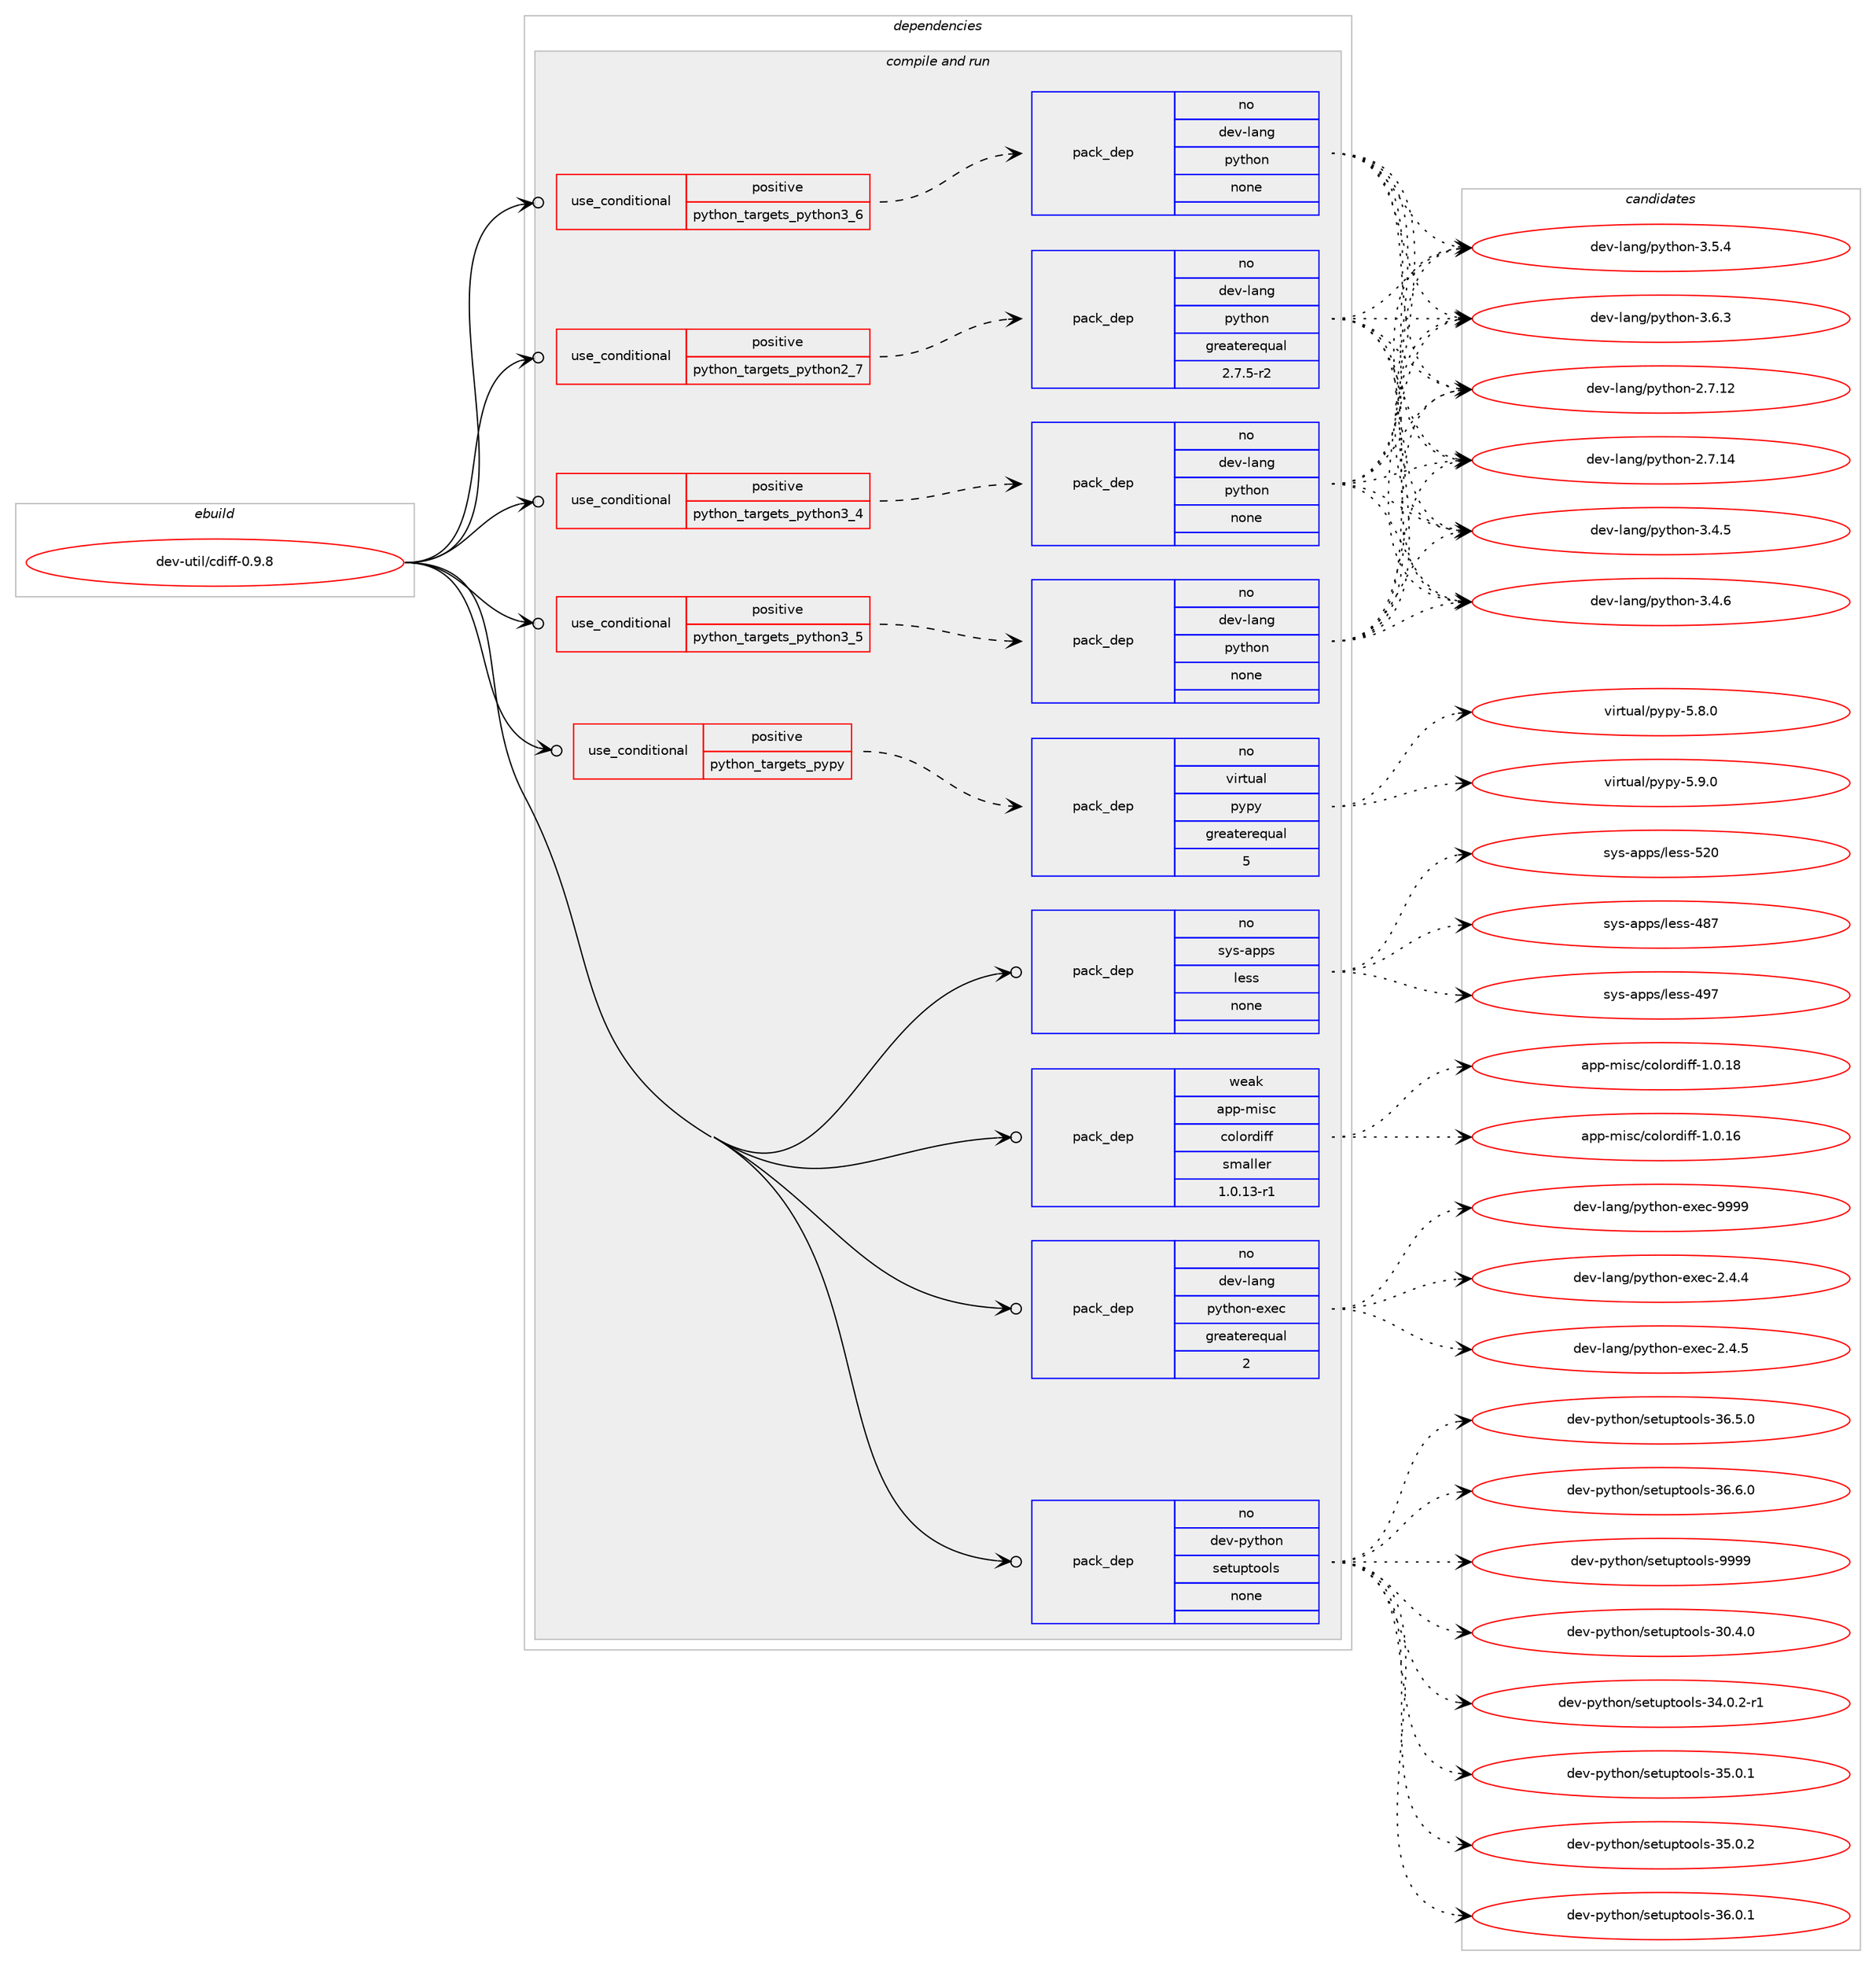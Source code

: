 digraph prolog {

# *************
# Graph options
# *************

newrank=true;
concentrate=true;
compound=true;
graph [rankdir=LR,fontname=Helvetica,fontsize=10,ranksep=1.5];#, ranksep=2.5, nodesep=0.2];
edge  [arrowhead=vee];
node  [fontname=Helvetica,fontsize=10];

# **********
# The ebuild
# **********

subgraph cluster_leftcol {
color=gray;
rank=same;
label=<<i>ebuild</i>>;
id [label="dev-util/cdiff-0.9.8", color=red, width=4, href="../dev-util/cdiff-0.9.8.svg"];
}

# ****************
# The dependencies
# ****************

subgraph cluster_midcol {
color=gray;
label=<<i>dependencies</i>>;
subgraph cluster_compile {
fillcolor="#eeeeee";
style=filled;
label=<<i>compile</i>>;
}
subgraph cluster_compileandrun {
fillcolor="#eeeeee";
style=filled;
label=<<i>compile and run</i>>;
subgraph cond77518 {
dependency282977 [label=<<TABLE BORDER="0" CELLBORDER="1" CELLSPACING="0" CELLPADDING="4"><TR><TD ROWSPAN="3" CELLPADDING="10">use_conditional</TD></TR><TR><TD>positive</TD></TR><TR><TD>python_targets_pypy</TD></TR></TABLE>>, shape=none, color=red];
subgraph pack201251 {
dependency282978 [label=<<TABLE BORDER="0" CELLBORDER="1" CELLSPACING="0" CELLPADDING="4" WIDTH="220"><TR><TD ROWSPAN="6" CELLPADDING="30">pack_dep</TD></TR><TR><TD WIDTH="110">no</TD></TR><TR><TD>virtual</TD></TR><TR><TD>pypy</TD></TR><TR><TD>greaterequal</TD></TR><TR><TD>5</TD></TR></TABLE>>, shape=none, color=blue];
}
dependency282977:e -> dependency282978:w [weight=20,style="dashed",arrowhead="vee"];
}
id:e -> dependency282977:w [weight=20,style="solid",arrowhead="odotvee"];
subgraph cond77519 {
dependency282979 [label=<<TABLE BORDER="0" CELLBORDER="1" CELLSPACING="0" CELLPADDING="4"><TR><TD ROWSPAN="3" CELLPADDING="10">use_conditional</TD></TR><TR><TD>positive</TD></TR><TR><TD>python_targets_python2_7</TD></TR></TABLE>>, shape=none, color=red];
subgraph pack201252 {
dependency282980 [label=<<TABLE BORDER="0" CELLBORDER="1" CELLSPACING="0" CELLPADDING="4" WIDTH="220"><TR><TD ROWSPAN="6" CELLPADDING="30">pack_dep</TD></TR><TR><TD WIDTH="110">no</TD></TR><TR><TD>dev-lang</TD></TR><TR><TD>python</TD></TR><TR><TD>greaterequal</TD></TR><TR><TD>2.7.5-r2</TD></TR></TABLE>>, shape=none, color=blue];
}
dependency282979:e -> dependency282980:w [weight=20,style="dashed",arrowhead="vee"];
}
id:e -> dependency282979:w [weight=20,style="solid",arrowhead="odotvee"];
subgraph cond77520 {
dependency282981 [label=<<TABLE BORDER="0" CELLBORDER="1" CELLSPACING="0" CELLPADDING="4"><TR><TD ROWSPAN="3" CELLPADDING="10">use_conditional</TD></TR><TR><TD>positive</TD></TR><TR><TD>python_targets_python3_4</TD></TR></TABLE>>, shape=none, color=red];
subgraph pack201253 {
dependency282982 [label=<<TABLE BORDER="0" CELLBORDER="1" CELLSPACING="0" CELLPADDING="4" WIDTH="220"><TR><TD ROWSPAN="6" CELLPADDING="30">pack_dep</TD></TR><TR><TD WIDTH="110">no</TD></TR><TR><TD>dev-lang</TD></TR><TR><TD>python</TD></TR><TR><TD>none</TD></TR><TR><TD></TD></TR></TABLE>>, shape=none, color=blue];
}
dependency282981:e -> dependency282982:w [weight=20,style="dashed",arrowhead="vee"];
}
id:e -> dependency282981:w [weight=20,style="solid",arrowhead="odotvee"];
subgraph cond77521 {
dependency282983 [label=<<TABLE BORDER="0" CELLBORDER="1" CELLSPACING="0" CELLPADDING="4"><TR><TD ROWSPAN="3" CELLPADDING="10">use_conditional</TD></TR><TR><TD>positive</TD></TR><TR><TD>python_targets_python3_5</TD></TR></TABLE>>, shape=none, color=red];
subgraph pack201254 {
dependency282984 [label=<<TABLE BORDER="0" CELLBORDER="1" CELLSPACING="0" CELLPADDING="4" WIDTH="220"><TR><TD ROWSPAN="6" CELLPADDING="30">pack_dep</TD></TR><TR><TD WIDTH="110">no</TD></TR><TR><TD>dev-lang</TD></TR><TR><TD>python</TD></TR><TR><TD>none</TD></TR><TR><TD></TD></TR></TABLE>>, shape=none, color=blue];
}
dependency282983:e -> dependency282984:w [weight=20,style="dashed",arrowhead="vee"];
}
id:e -> dependency282983:w [weight=20,style="solid",arrowhead="odotvee"];
subgraph cond77522 {
dependency282985 [label=<<TABLE BORDER="0" CELLBORDER="1" CELLSPACING="0" CELLPADDING="4"><TR><TD ROWSPAN="3" CELLPADDING="10">use_conditional</TD></TR><TR><TD>positive</TD></TR><TR><TD>python_targets_python3_6</TD></TR></TABLE>>, shape=none, color=red];
subgraph pack201255 {
dependency282986 [label=<<TABLE BORDER="0" CELLBORDER="1" CELLSPACING="0" CELLPADDING="4" WIDTH="220"><TR><TD ROWSPAN="6" CELLPADDING="30">pack_dep</TD></TR><TR><TD WIDTH="110">no</TD></TR><TR><TD>dev-lang</TD></TR><TR><TD>python</TD></TR><TR><TD>none</TD></TR><TR><TD></TD></TR></TABLE>>, shape=none, color=blue];
}
dependency282985:e -> dependency282986:w [weight=20,style="dashed",arrowhead="vee"];
}
id:e -> dependency282985:w [weight=20,style="solid",arrowhead="odotvee"];
subgraph pack201256 {
dependency282987 [label=<<TABLE BORDER="0" CELLBORDER="1" CELLSPACING="0" CELLPADDING="4" WIDTH="220"><TR><TD ROWSPAN="6" CELLPADDING="30">pack_dep</TD></TR><TR><TD WIDTH="110">no</TD></TR><TR><TD>dev-lang</TD></TR><TR><TD>python-exec</TD></TR><TR><TD>greaterequal</TD></TR><TR><TD>2</TD></TR></TABLE>>, shape=none, color=blue];
}
id:e -> dependency282987:w [weight=20,style="solid",arrowhead="odotvee"];
subgraph pack201257 {
dependency282988 [label=<<TABLE BORDER="0" CELLBORDER="1" CELLSPACING="0" CELLPADDING="4" WIDTH="220"><TR><TD ROWSPAN="6" CELLPADDING="30">pack_dep</TD></TR><TR><TD WIDTH="110">no</TD></TR><TR><TD>dev-python</TD></TR><TR><TD>setuptools</TD></TR><TR><TD>none</TD></TR><TR><TD></TD></TR></TABLE>>, shape=none, color=blue];
}
id:e -> dependency282988:w [weight=20,style="solid",arrowhead="odotvee"];
subgraph pack201258 {
dependency282989 [label=<<TABLE BORDER="0" CELLBORDER="1" CELLSPACING="0" CELLPADDING="4" WIDTH="220"><TR><TD ROWSPAN="6" CELLPADDING="30">pack_dep</TD></TR><TR><TD WIDTH="110">no</TD></TR><TR><TD>sys-apps</TD></TR><TR><TD>less</TD></TR><TR><TD>none</TD></TR><TR><TD></TD></TR></TABLE>>, shape=none, color=blue];
}
id:e -> dependency282989:w [weight=20,style="solid",arrowhead="odotvee"];
subgraph pack201259 {
dependency282990 [label=<<TABLE BORDER="0" CELLBORDER="1" CELLSPACING="0" CELLPADDING="4" WIDTH="220"><TR><TD ROWSPAN="6" CELLPADDING="30">pack_dep</TD></TR><TR><TD WIDTH="110">weak</TD></TR><TR><TD>app-misc</TD></TR><TR><TD>colordiff</TD></TR><TR><TD>smaller</TD></TR><TR><TD>1.0.13-r1</TD></TR></TABLE>>, shape=none, color=blue];
}
id:e -> dependency282990:w [weight=20,style="solid",arrowhead="odotvee"];
}
subgraph cluster_run {
fillcolor="#eeeeee";
style=filled;
label=<<i>run</i>>;
}
}

# **************
# The candidates
# **************

subgraph cluster_choices {
rank=same;
color=gray;
label=<<i>candidates</i>>;

subgraph choice201251 {
color=black;
nodesep=1;
choice1181051141161179710847112121112121455346564648 [label="virtual/pypy-5.8.0", color=red, width=4,href="../virtual/pypy-5.8.0.svg"];
choice1181051141161179710847112121112121455346574648 [label="virtual/pypy-5.9.0", color=red, width=4,href="../virtual/pypy-5.9.0.svg"];
dependency282978:e -> choice1181051141161179710847112121112121455346564648:w [style=dotted,weight="100"];
dependency282978:e -> choice1181051141161179710847112121112121455346574648:w [style=dotted,weight="100"];
}
subgraph choice201252 {
color=black;
nodesep=1;
choice10010111845108971101034711212111610411111045504655464950 [label="dev-lang/python-2.7.12", color=red, width=4,href="../dev-lang/python-2.7.12.svg"];
choice10010111845108971101034711212111610411111045504655464952 [label="dev-lang/python-2.7.14", color=red, width=4,href="../dev-lang/python-2.7.14.svg"];
choice100101118451089711010347112121116104111110455146524653 [label="dev-lang/python-3.4.5", color=red, width=4,href="../dev-lang/python-3.4.5.svg"];
choice100101118451089711010347112121116104111110455146524654 [label="dev-lang/python-3.4.6", color=red, width=4,href="../dev-lang/python-3.4.6.svg"];
choice100101118451089711010347112121116104111110455146534652 [label="dev-lang/python-3.5.4", color=red, width=4,href="../dev-lang/python-3.5.4.svg"];
choice100101118451089711010347112121116104111110455146544651 [label="dev-lang/python-3.6.3", color=red, width=4,href="../dev-lang/python-3.6.3.svg"];
dependency282980:e -> choice10010111845108971101034711212111610411111045504655464950:w [style=dotted,weight="100"];
dependency282980:e -> choice10010111845108971101034711212111610411111045504655464952:w [style=dotted,weight="100"];
dependency282980:e -> choice100101118451089711010347112121116104111110455146524653:w [style=dotted,weight="100"];
dependency282980:e -> choice100101118451089711010347112121116104111110455146524654:w [style=dotted,weight="100"];
dependency282980:e -> choice100101118451089711010347112121116104111110455146534652:w [style=dotted,weight="100"];
dependency282980:e -> choice100101118451089711010347112121116104111110455146544651:w [style=dotted,weight="100"];
}
subgraph choice201253 {
color=black;
nodesep=1;
choice10010111845108971101034711212111610411111045504655464950 [label="dev-lang/python-2.7.12", color=red, width=4,href="../dev-lang/python-2.7.12.svg"];
choice10010111845108971101034711212111610411111045504655464952 [label="dev-lang/python-2.7.14", color=red, width=4,href="../dev-lang/python-2.7.14.svg"];
choice100101118451089711010347112121116104111110455146524653 [label="dev-lang/python-3.4.5", color=red, width=4,href="../dev-lang/python-3.4.5.svg"];
choice100101118451089711010347112121116104111110455146524654 [label="dev-lang/python-3.4.6", color=red, width=4,href="../dev-lang/python-3.4.6.svg"];
choice100101118451089711010347112121116104111110455146534652 [label="dev-lang/python-3.5.4", color=red, width=4,href="../dev-lang/python-3.5.4.svg"];
choice100101118451089711010347112121116104111110455146544651 [label="dev-lang/python-3.6.3", color=red, width=4,href="../dev-lang/python-3.6.3.svg"];
dependency282982:e -> choice10010111845108971101034711212111610411111045504655464950:w [style=dotted,weight="100"];
dependency282982:e -> choice10010111845108971101034711212111610411111045504655464952:w [style=dotted,weight="100"];
dependency282982:e -> choice100101118451089711010347112121116104111110455146524653:w [style=dotted,weight="100"];
dependency282982:e -> choice100101118451089711010347112121116104111110455146524654:w [style=dotted,weight="100"];
dependency282982:e -> choice100101118451089711010347112121116104111110455146534652:w [style=dotted,weight="100"];
dependency282982:e -> choice100101118451089711010347112121116104111110455146544651:w [style=dotted,weight="100"];
}
subgraph choice201254 {
color=black;
nodesep=1;
choice10010111845108971101034711212111610411111045504655464950 [label="dev-lang/python-2.7.12", color=red, width=4,href="../dev-lang/python-2.7.12.svg"];
choice10010111845108971101034711212111610411111045504655464952 [label="dev-lang/python-2.7.14", color=red, width=4,href="../dev-lang/python-2.7.14.svg"];
choice100101118451089711010347112121116104111110455146524653 [label="dev-lang/python-3.4.5", color=red, width=4,href="../dev-lang/python-3.4.5.svg"];
choice100101118451089711010347112121116104111110455146524654 [label="dev-lang/python-3.4.6", color=red, width=4,href="../dev-lang/python-3.4.6.svg"];
choice100101118451089711010347112121116104111110455146534652 [label="dev-lang/python-3.5.4", color=red, width=4,href="../dev-lang/python-3.5.4.svg"];
choice100101118451089711010347112121116104111110455146544651 [label="dev-lang/python-3.6.3", color=red, width=4,href="../dev-lang/python-3.6.3.svg"];
dependency282984:e -> choice10010111845108971101034711212111610411111045504655464950:w [style=dotted,weight="100"];
dependency282984:e -> choice10010111845108971101034711212111610411111045504655464952:w [style=dotted,weight="100"];
dependency282984:e -> choice100101118451089711010347112121116104111110455146524653:w [style=dotted,weight="100"];
dependency282984:e -> choice100101118451089711010347112121116104111110455146524654:w [style=dotted,weight="100"];
dependency282984:e -> choice100101118451089711010347112121116104111110455146534652:w [style=dotted,weight="100"];
dependency282984:e -> choice100101118451089711010347112121116104111110455146544651:w [style=dotted,weight="100"];
}
subgraph choice201255 {
color=black;
nodesep=1;
choice10010111845108971101034711212111610411111045504655464950 [label="dev-lang/python-2.7.12", color=red, width=4,href="../dev-lang/python-2.7.12.svg"];
choice10010111845108971101034711212111610411111045504655464952 [label="dev-lang/python-2.7.14", color=red, width=4,href="../dev-lang/python-2.7.14.svg"];
choice100101118451089711010347112121116104111110455146524653 [label="dev-lang/python-3.4.5", color=red, width=4,href="../dev-lang/python-3.4.5.svg"];
choice100101118451089711010347112121116104111110455146524654 [label="dev-lang/python-3.4.6", color=red, width=4,href="../dev-lang/python-3.4.6.svg"];
choice100101118451089711010347112121116104111110455146534652 [label="dev-lang/python-3.5.4", color=red, width=4,href="../dev-lang/python-3.5.4.svg"];
choice100101118451089711010347112121116104111110455146544651 [label="dev-lang/python-3.6.3", color=red, width=4,href="../dev-lang/python-3.6.3.svg"];
dependency282986:e -> choice10010111845108971101034711212111610411111045504655464950:w [style=dotted,weight="100"];
dependency282986:e -> choice10010111845108971101034711212111610411111045504655464952:w [style=dotted,weight="100"];
dependency282986:e -> choice100101118451089711010347112121116104111110455146524653:w [style=dotted,weight="100"];
dependency282986:e -> choice100101118451089711010347112121116104111110455146524654:w [style=dotted,weight="100"];
dependency282986:e -> choice100101118451089711010347112121116104111110455146534652:w [style=dotted,weight="100"];
dependency282986:e -> choice100101118451089711010347112121116104111110455146544651:w [style=dotted,weight="100"];
}
subgraph choice201256 {
color=black;
nodesep=1;
choice1001011184510897110103471121211161041111104510112010199455046524652 [label="dev-lang/python-exec-2.4.4", color=red, width=4,href="../dev-lang/python-exec-2.4.4.svg"];
choice1001011184510897110103471121211161041111104510112010199455046524653 [label="dev-lang/python-exec-2.4.5", color=red, width=4,href="../dev-lang/python-exec-2.4.5.svg"];
choice10010111845108971101034711212111610411111045101120101994557575757 [label="dev-lang/python-exec-9999", color=red, width=4,href="../dev-lang/python-exec-9999.svg"];
dependency282987:e -> choice1001011184510897110103471121211161041111104510112010199455046524652:w [style=dotted,weight="100"];
dependency282987:e -> choice1001011184510897110103471121211161041111104510112010199455046524653:w [style=dotted,weight="100"];
dependency282987:e -> choice10010111845108971101034711212111610411111045101120101994557575757:w [style=dotted,weight="100"];
}
subgraph choice201257 {
color=black;
nodesep=1;
choice100101118451121211161041111104711510111611711211611111110811545514846524648 [label="dev-python/setuptools-30.4.0", color=red, width=4,href="../dev-python/setuptools-30.4.0.svg"];
choice1001011184511212111610411111047115101116117112116111111108115455152464846504511449 [label="dev-python/setuptools-34.0.2-r1", color=red, width=4,href="../dev-python/setuptools-34.0.2-r1.svg"];
choice100101118451121211161041111104711510111611711211611111110811545515346484649 [label="dev-python/setuptools-35.0.1", color=red, width=4,href="../dev-python/setuptools-35.0.1.svg"];
choice100101118451121211161041111104711510111611711211611111110811545515346484650 [label="dev-python/setuptools-35.0.2", color=red, width=4,href="../dev-python/setuptools-35.0.2.svg"];
choice100101118451121211161041111104711510111611711211611111110811545515446484649 [label="dev-python/setuptools-36.0.1", color=red, width=4,href="../dev-python/setuptools-36.0.1.svg"];
choice100101118451121211161041111104711510111611711211611111110811545515446534648 [label="dev-python/setuptools-36.5.0", color=red, width=4,href="../dev-python/setuptools-36.5.0.svg"];
choice100101118451121211161041111104711510111611711211611111110811545515446544648 [label="dev-python/setuptools-36.6.0", color=red, width=4,href="../dev-python/setuptools-36.6.0.svg"];
choice10010111845112121116104111110471151011161171121161111111081154557575757 [label="dev-python/setuptools-9999", color=red, width=4,href="../dev-python/setuptools-9999.svg"];
dependency282988:e -> choice100101118451121211161041111104711510111611711211611111110811545514846524648:w [style=dotted,weight="100"];
dependency282988:e -> choice1001011184511212111610411111047115101116117112116111111108115455152464846504511449:w [style=dotted,weight="100"];
dependency282988:e -> choice100101118451121211161041111104711510111611711211611111110811545515346484649:w [style=dotted,weight="100"];
dependency282988:e -> choice100101118451121211161041111104711510111611711211611111110811545515346484650:w [style=dotted,weight="100"];
dependency282988:e -> choice100101118451121211161041111104711510111611711211611111110811545515446484649:w [style=dotted,weight="100"];
dependency282988:e -> choice100101118451121211161041111104711510111611711211611111110811545515446534648:w [style=dotted,weight="100"];
dependency282988:e -> choice100101118451121211161041111104711510111611711211611111110811545515446544648:w [style=dotted,weight="100"];
dependency282988:e -> choice10010111845112121116104111110471151011161171121161111111081154557575757:w [style=dotted,weight="100"];
}
subgraph choice201258 {
color=black;
nodesep=1;
choice11512111545971121121154710810111511545525655 [label="sys-apps/less-487", color=red, width=4,href="../sys-apps/less-487.svg"];
choice11512111545971121121154710810111511545525755 [label="sys-apps/less-497", color=red, width=4,href="../sys-apps/less-497.svg"];
choice11512111545971121121154710810111511545535048 [label="sys-apps/less-520", color=red, width=4,href="../sys-apps/less-520.svg"];
dependency282989:e -> choice11512111545971121121154710810111511545525655:w [style=dotted,weight="100"];
dependency282989:e -> choice11512111545971121121154710810111511545525755:w [style=dotted,weight="100"];
dependency282989:e -> choice11512111545971121121154710810111511545535048:w [style=dotted,weight="100"];
}
subgraph choice201259 {
color=black;
nodesep=1;
choice971121124510910511599479911110811111410010510210245494648464954 [label="app-misc/colordiff-1.0.16", color=red, width=4,href="../app-misc/colordiff-1.0.16.svg"];
choice971121124510910511599479911110811111410010510210245494648464956 [label="app-misc/colordiff-1.0.18", color=red, width=4,href="../app-misc/colordiff-1.0.18.svg"];
dependency282990:e -> choice971121124510910511599479911110811111410010510210245494648464954:w [style=dotted,weight="100"];
dependency282990:e -> choice971121124510910511599479911110811111410010510210245494648464956:w [style=dotted,weight="100"];
}
}

}
